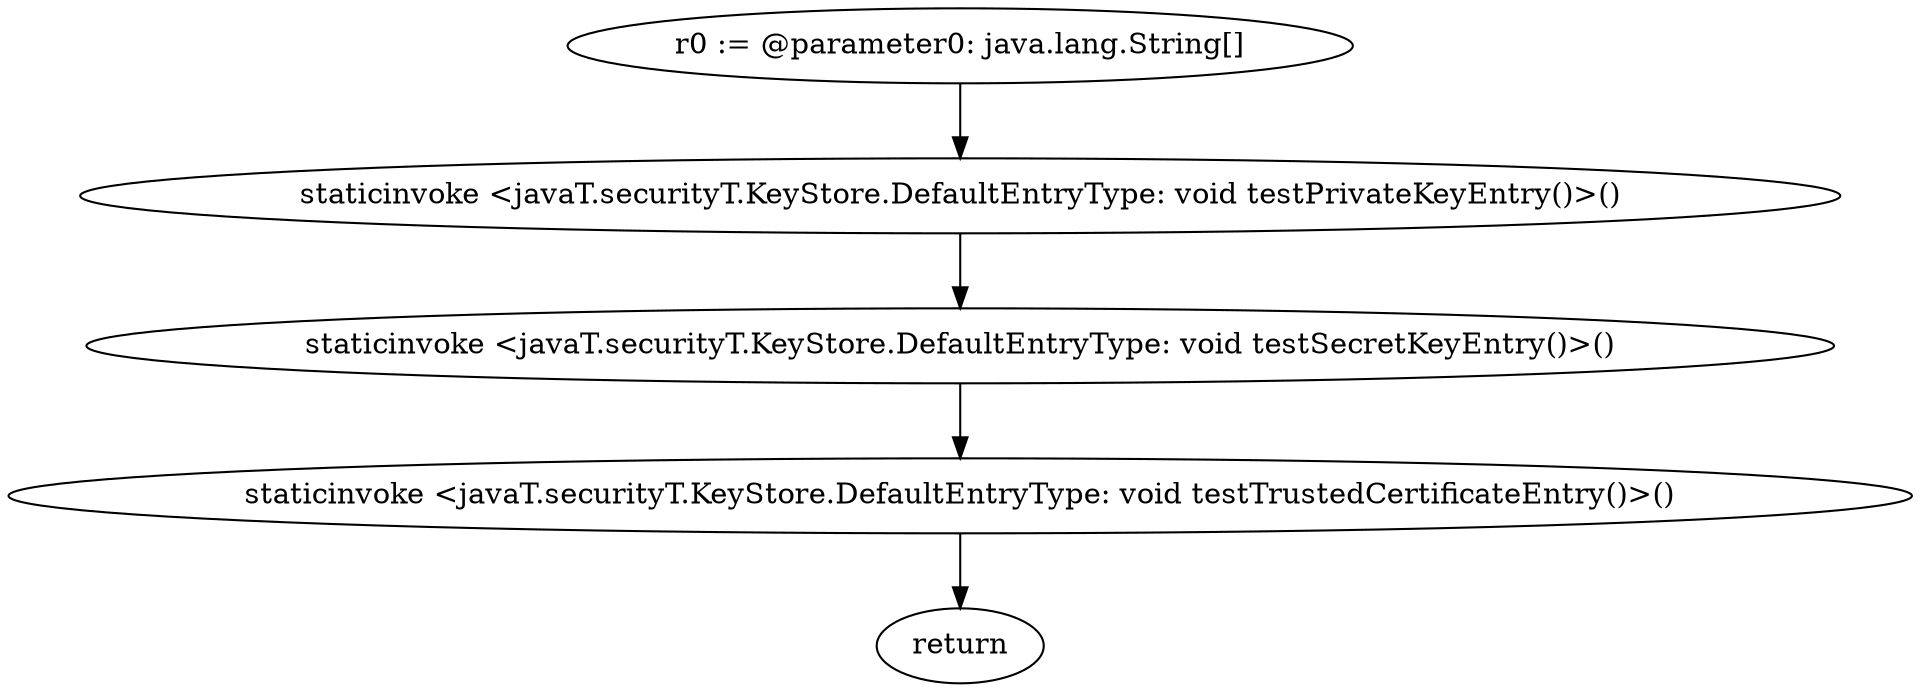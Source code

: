 digraph "unitGraph" {
    "r0 := @parameter0: java.lang.String[]"
    "staticinvoke <javaT.securityT.KeyStore.DefaultEntryType: void testPrivateKeyEntry()>()"
    "staticinvoke <javaT.securityT.KeyStore.DefaultEntryType: void testSecretKeyEntry()>()"
    "staticinvoke <javaT.securityT.KeyStore.DefaultEntryType: void testTrustedCertificateEntry()>()"
    "return"
    "r0 := @parameter0: java.lang.String[]"->"staticinvoke <javaT.securityT.KeyStore.DefaultEntryType: void testPrivateKeyEntry()>()";
    "staticinvoke <javaT.securityT.KeyStore.DefaultEntryType: void testPrivateKeyEntry()>()"->"staticinvoke <javaT.securityT.KeyStore.DefaultEntryType: void testSecretKeyEntry()>()";
    "staticinvoke <javaT.securityT.KeyStore.DefaultEntryType: void testSecretKeyEntry()>()"->"staticinvoke <javaT.securityT.KeyStore.DefaultEntryType: void testTrustedCertificateEntry()>()";
    "staticinvoke <javaT.securityT.KeyStore.DefaultEntryType: void testTrustedCertificateEntry()>()"->"return";
}
